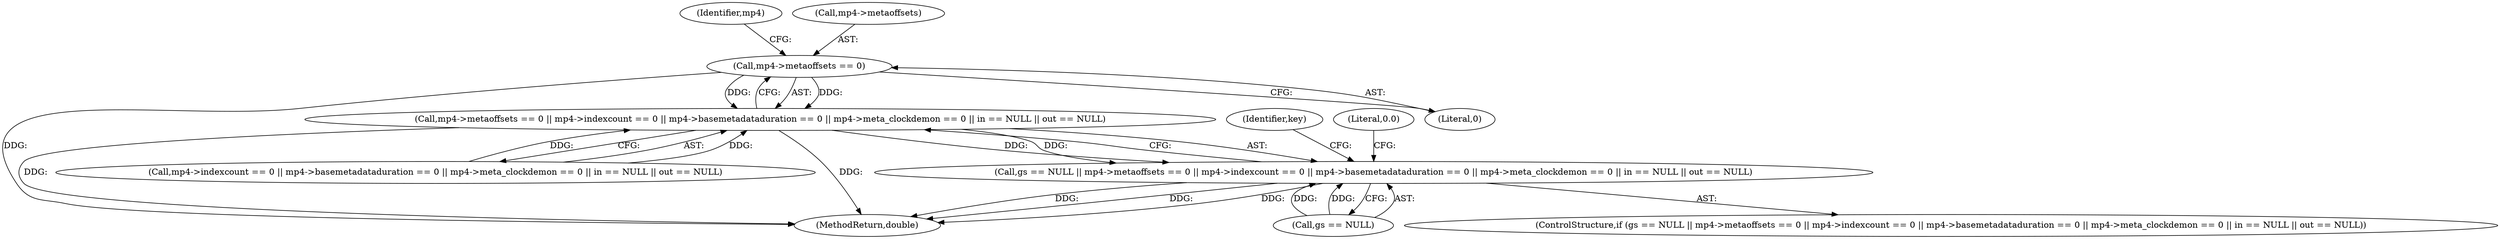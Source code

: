 digraph "1_gpmf-parser_341f12cd5b97ab419e53853ca00176457c9f1681_2@pointer" {
"1000131" [label="(Call,mp4->metaoffsets == 0)"];
"1000130" [label="(Call,mp4->metaoffsets == 0 || mp4->indexcount == 0 || mp4->basemetadataduration == 0 || mp4->meta_clockdemon == 0 || in == NULL || out == NULL)"];
"1000126" [label="(Call,gs == NULL || mp4->metaoffsets == 0 || mp4->indexcount == 0 || mp4->basemetadataduration == 0 || mp4->meta_clockdemon == 0 || in == NULL || out == NULL)"];
"1000139" [label="(Identifier,mp4)"];
"1000284" [label="(MethodReturn,double)"];
"1000131" [label="(Call,mp4->metaoffsets == 0)"];
"1000132" [label="(Call,mp4->metaoffsets)"];
"1000126" [label="(Call,gs == NULL || mp4->metaoffsets == 0 || mp4->indexcount == 0 || mp4->basemetadataduration == 0 || mp4->meta_clockdemon == 0 || in == NULL || out == NULL)"];
"1000125" [label="(ControlStructure,if (gs == NULL || mp4->metaoffsets == 0 || mp4->indexcount == 0 || mp4->basemetadataduration == 0 || mp4->meta_clockdemon == 0 || in == NULL || out == NULL))"];
"1000127" [label="(Call,gs == NULL)"];
"1000162" [label="(Literal,0.0)"];
"1000164" [label="(Identifier,key)"];
"1000136" [label="(Call,mp4->indexcount == 0 || mp4->basemetadataduration == 0 || mp4->meta_clockdemon == 0 || in == NULL || out == NULL)"];
"1000135" [label="(Literal,0)"];
"1000130" [label="(Call,mp4->metaoffsets == 0 || mp4->indexcount == 0 || mp4->basemetadataduration == 0 || mp4->meta_clockdemon == 0 || in == NULL || out == NULL)"];
"1000131" -> "1000130"  [label="AST: "];
"1000131" -> "1000135"  [label="CFG: "];
"1000132" -> "1000131"  [label="AST: "];
"1000135" -> "1000131"  [label="AST: "];
"1000139" -> "1000131"  [label="CFG: "];
"1000130" -> "1000131"  [label="CFG: "];
"1000131" -> "1000284"  [label="DDG: "];
"1000131" -> "1000130"  [label="DDG: "];
"1000131" -> "1000130"  [label="DDG: "];
"1000130" -> "1000126"  [label="AST: "];
"1000130" -> "1000136"  [label="CFG: "];
"1000136" -> "1000130"  [label="AST: "];
"1000126" -> "1000130"  [label="CFG: "];
"1000130" -> "1000284"  [label="DDG: "];
"1000130" -> "1000284"  [label="DDG: "];
"1000130" -> "1000126"  [label="DDG: "];
"1000130" -> "1000126"  [label="DDG: "];
"1000136" -> "1000130"  [label="DDG: "];
"1000136" -> "1000130"  [label="DDG: "];
"1000126" -> "1000125"  [label="AST: "];
"1000126" -> "1000127"  [label="CFG: "];
"1000127" -> "1000126"  [label="AST: "];
"1000162" -> "1000126"  [label="CFG: "];
"1000164" -> "1000126"  [label="CFG: "];
"1000126" -> "1000284"  [label="DDG: "];
"1000126" -> "1000284"  [label="DDG: "];
"1000126" -> "1000284"  [label="DDG: "];
"1000127" -> "1000126"  [label="DDG: "];
"1000127" -> "1000126"  [label="DDG: "];
}
